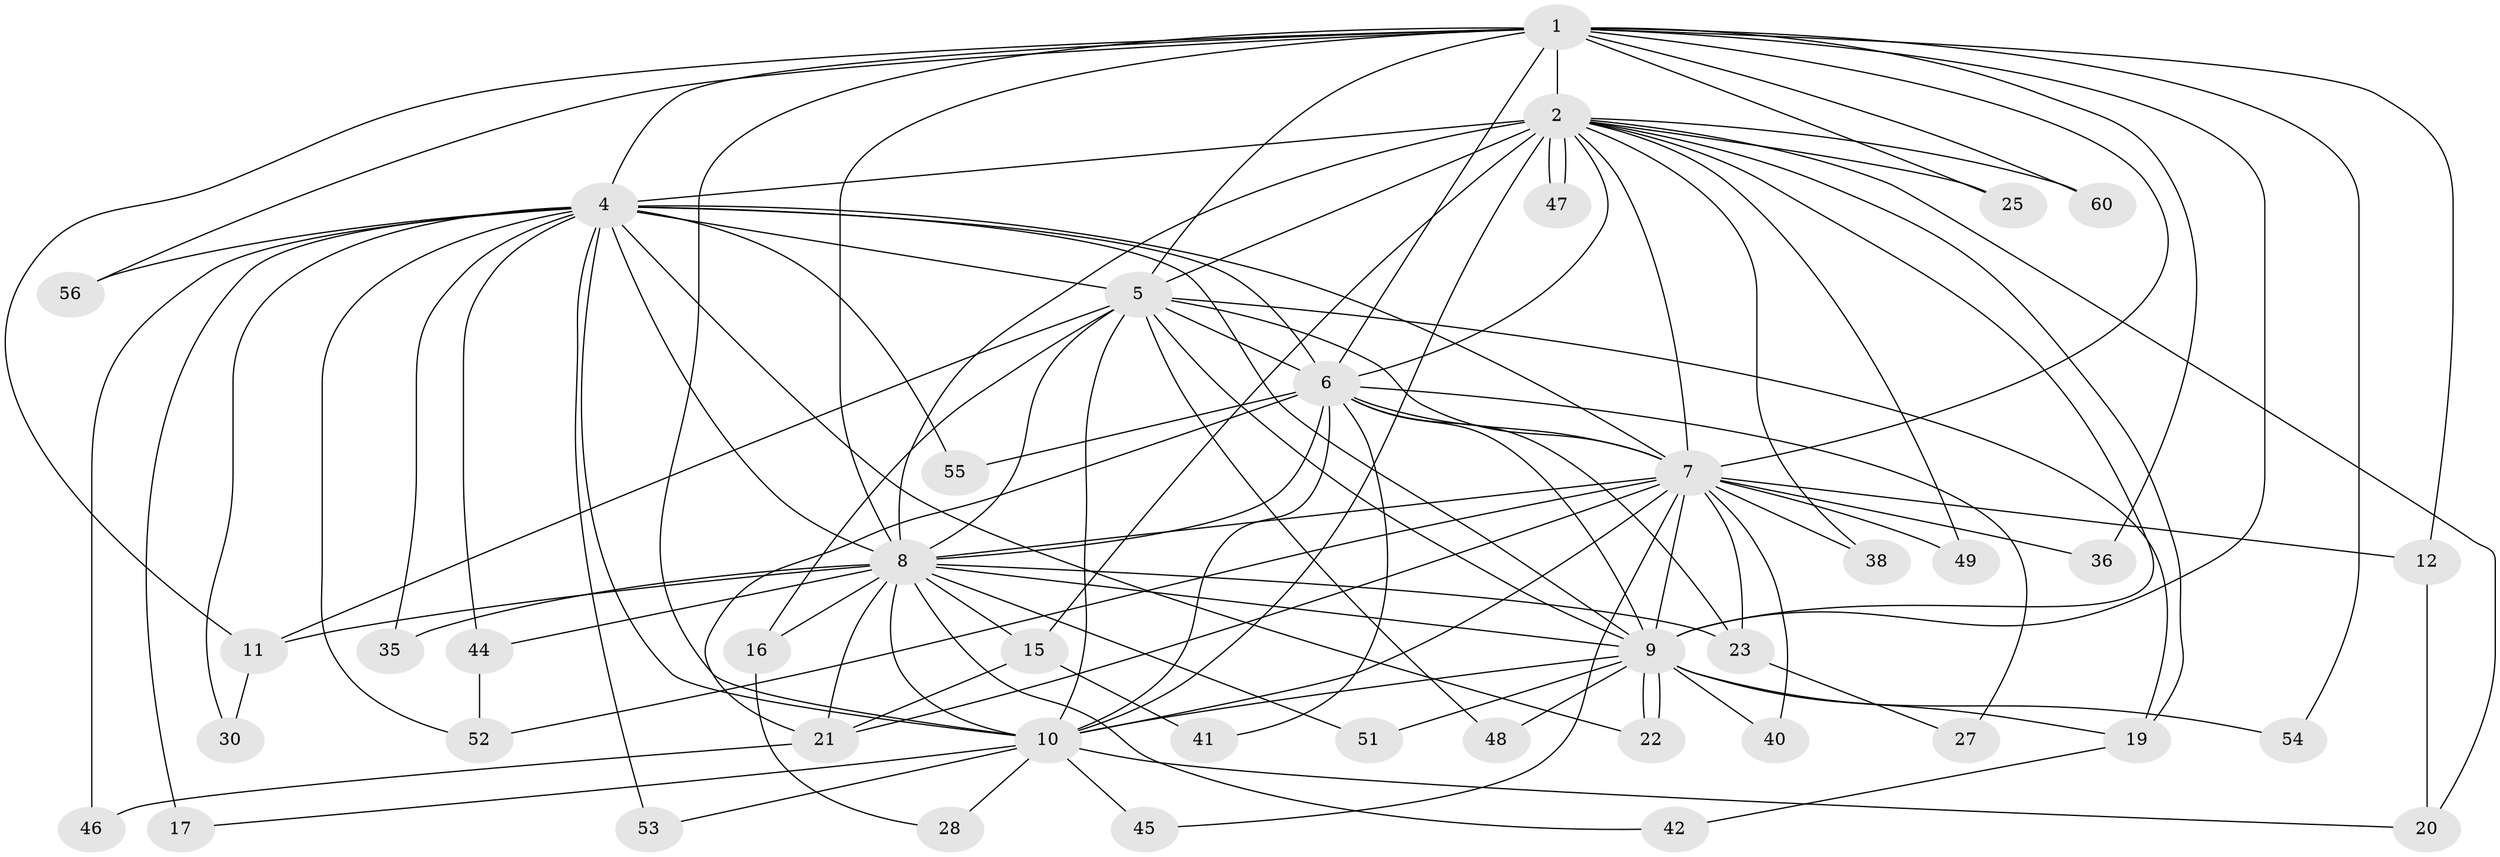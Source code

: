 // original degree distribution, {19: 0.03333333333333333, 18: 0.03333333333333333, 10: 0.016666666666666666, 21: 0.016666666666666666, 15: 0.03333333333333333, 20: 0.016666666666666666, 13: 0.016666666666666666, 4: 0.05, 3: 0.16666666666666666, 2: 0.5833333333333334, 5: 0.03333333333333333}
// Generated by graph-tools (version 1.1) at 2025/11/02/27/25 16:11:03]
// undirected, 42 vertices, 110 edges
graph export_dot {
graph [start="1"]
  node [color=gray90,style=filled];
  1 [super="+50"];
  2 [super="+3"];
  4 [super="+18"];
  5 [super="+13"];
  6 [super="+57"];
  7 [super="+26"];
  8 [super="+43"];
  9 [super="+33"];
  10 [super="+14"];
  11 [super="+24"];
  12;
  15 [super="+39"];
  16;
  17 [super="+58"];
  19 [super="+37"];
  20 [super="+31"];
  21 [super="+32"];
  22 [super="+34"];
  23 [super="+29"];
  25;
  27;
  28;
  30;
  35;
  36;
  38;
  40;
  41;
  42;
  44;
  45;
  46;
  47;
  48;
  49;
  51;
  52 [super="+59"];
  53;
  54;
  55;
  56;
  60;
  1 -- 2 [weight=2];
  1 -- 4 [weight=2];
  1 -- 5;
  1 -- 6;
  1 -- 7;
  1 -- 8;
  1 -- 9;
  1 -- 10;
  1 -- 11;
  1 -- 12;
  1 -- 25;
  1 -- 36;
  1 -- 54;
  1 -- 56;
  1 -- 60;
  2 -- 4 [weight=2];
  2 -- 5 [weight=2];
  2 -- 6 [weight=2];
  2 -- 7 [weight=2];
  2 -- 8 [weight=2];
  2 -- 9 [weight=2];
  2 -- 10 [weight=3];
  2 -- 15;
  2 -- 25;
  2 -- 38;
  2 -- 47;
  2 -- 47;
  2 -- 49;
  2 -- 60;
  2 -- 20;
  2 -- 19;
  4 -- 5;
  4 -- 6;
  4 -- 7;
  4 -- 8;
  4 -- 9;
  4 -- 10;
  4 -- 17 [weight=2];
  4 -- 30;
  4 -- 35;
  4 -- 44;
  4 -- 46;
  4 -- 52;
  4 -- 53;
  4 -- 55;
  4 -- 56;
  4 -- 22;
  5 -- 6 [weight=2];
  5 -- 7;
  5 -- 8 [weight=2];
  5 -- 9;
  5 -- 10;
  5 -- 11;
  5 -- 16;
  5 -- 19;
  5 -- 48;
  6 -- 7;
  6 -- 8;
  6 -- 9;
  6 -- 10;
  6 -- 21;
  6 -- 27;
  6 -- 41;
  6 -- 55;
  6 -- 23;
  7 -- 8;
  7 -- 9;
  7 -- 10;
  7 -- 12;
  7 -- 21;
  7 -- 23 [weight=2];
  7 -- 36;
  7 -- 38;
  7 -- 40;
  7 -- 45;
  7 -- 49;
  7 -- 52;
  8 -- 9;
  8 -- 10;
  8 -- 15;
  8 -- 16;
  8 -- 23 [weight=2];
  8 -- 35;
  8 -- 42;
  8 -- 44;
  8 -- 51;
  8 -- 21;
  8 -- 11;
  9 -- 10;
  9 -- 19;
  9 -- 22;
  9 -- 22;
  9 -- 40;
  9 -- 48;
  9 -- 51;
  9 -- 54;
  10 -- 20;
  10 -- 28;
  10 -- 53;
  10 -- 17;
  10 -- 45;
  11 -- 30;
  12 -- 20;
  15 -- 41;
  15 -- 21;
  16 -- 28;
  19 -- 42;
  21 -- 46;
  23 -- 27;
  44 -- 52;
}
